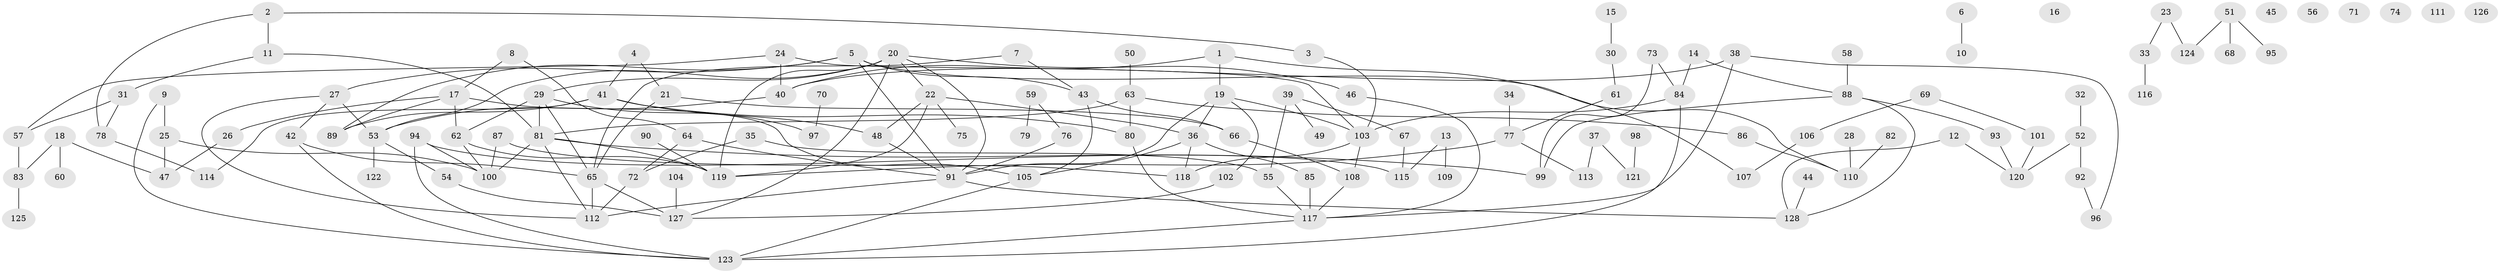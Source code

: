 // Generated by graph-tools (version 1.1) at 2025/13/03/09/25 04:13:13]
// undirected, 128 vertices, 171 edges
graph export_dot {
graph [start="1"]
  node [color=gray90,style=filled];
  1;
  2;
  3;
  4;
  5;
  6;
  7;
  8;
  9;
  10;
  11;
  12;
  13;
  14;
  15;
  16;
  17;
  18;
  19;
  20;
  21;
  22;
  23;
  24;
  25;
  26;
  27;
  28;
  29;
  30;
  31;
  32;
  33;
  34;
  35;
  36;
  37;
  38;
  39;
  40;
  41;
  42;
  43;
  44;
  45;
  46;
  47;
  48;
  49;
  50;
  51;
  52;
  53;
  54;
  55;
  56;
  57;
  58;
  59;
  60;
  61;
  62;
  63;
  64;
  65;
  66;
  67;
  68;
  69;
  70;
  71;
  72;
  73;
  74;
  75;
  76;
  77;
  78;
  79;
  80;
  81;
  82;
  83;
  84;
  85;
  86;
  87;
  88;
  89;
  90;
  91;
  92;
  93;
  94;
  95;
  96;
  97;
  98;
  99;
  100;
  101;
  102;
  103;
  104;
  105;
  106;
  107;
  108;
  109;
  110;
  111;
  112;
  113;
  114;
  115;
  116;
  117;
  118;
  119;
  120;
  121;
  122;
  123;
  124;
  125;
  126;
  127;
  128;
  1 -- 19;
  1 -- 40;
  1 -- 107;
  2 -- 3;
  2 -- 11;
  2 -- 78;
  3 -- 103;
  4 -- 21;
  4 -- 41;
  5 -- 27;
  5 -- 43;
  5 -- 89;
  5 -- 91;
  5 -- 110;
  6 -- 10;
  7 -- 43;
  7 -- 65;
  8 -- 17;
  8 -- 64;
  9 -- 25;
  9 -- 123;
  11 -- 31;
  11 -- 81;
  12 -- 120;
  12 -- 128;
  13 -- 109;
  13 -- 115;
  14 -- 84;
  14 -- 88;
  15 -- 30;
  17 -- 26;
  17 -- 62;
  17 -- 89;
  17 -- 105;
  18 -- 47;
  18 -- 60;
  18 -- 83;
  19 -- 36;
  19 -- 91;
  19 -- 102;
  19 -- 103;
  20 -- 22;
  20 -- 29;
  20 -- 46;
  20 -- 53;
  20 -- 91;
  20 -- 119;
  20 -- 127;
  21 -- 65;
  21 -- 66;
  22 -- 36;
  22 -- 48;
  22 -- 75;
  22 -- 119;
  23 -- 33;
  23 -- 124;
  24 -- 40;
  24 -- 57;
  24 -- 103;
  25 -- 47;
  25 -- 100;
  26 -- 47;
  27 -- 42;
  27 -- 53;
  27 -- 112;
  28 -- 110;
  29 -- 62;
  29 -- 65;
  29 -- 81;
  29 -- 97;
  30 -- 61;
  31 -- 57;
  31 -- 78;
  32 -- 52;
  33 -- 116;
  34 -- 77;
  35 -- 55;
  35 -- 72;
  36 -- 85;
  36 -- 105;
  36 -- 118;
  37 -- 113;
  37 -- 121;
  38 -- 40;
  38 -- 96;
  38 -- 117;
  39 -- 49;
  39 -- 55;
  39 -- 67;
  40 -- 53;
  41 -- 48;
  41 -- 80;
  41 -- 89;
  41 -- 114;
  42 -- 65;
  42 -- 123;
  43 -- 66;
  43 -- 105;
  44 -- 128;
  46 -- 117;
  48 -- 91;
  50 -- 63;
  51 -- 68;
  51 -- 95;
  51 -- 124;
  52 -- 92;
  52 -- 120;
  53 -- 54;
  53 -- 122;
  54 -- 127;
  55 -- 117;
  57 -- 83;
  58 -- 88;
  59 -- 76;
  59 -- 79;
  61 -- 77;
  62 -- 100;
  62 -- 119;
  63 -- 80;
  63 -- 81;
  63 -- 86;
  64 -- 72;
  64 -- 91;
  65 -- 112;
  65 -- 127;
  66 -- 108;
  67 -- 115;
  69 -- 101;
  69 -- 106;
  70 -- 97;
  72 -- 112;
  73 -- 84;
  73 -- 99;
  76 -- 91;
  77 -- 113;
  77 -- 119;
  78 -- 114;
  80 -- 117;
  81 -- 99;
  81 -- 100;
  81 -- 112;
  81 -- 119;
  82 -- 110;
  83 -- 125;
  84 -- 103;
  84 -- 123;
  85 -- 117;
  86 -- 110;
  87 -- 100;
  87 -- 118;
  88 -- 93;
  88 -- 99;
  88 -- 128;
  90 -- 119;
  91 -- 112;
  91 -- 128;
  92 -- 96;
  93 -- 120;
  94 -- 100;
  94 -- 115;
  94 -- 123;
  98 -- 121;
  101 -- 120;
  102 -- 127;
  103 -- 108;
  103 -- 118;
  104 -- 127;
  105 -- 123;
  106 -- 107;
  108 -- 117;
  117 -- 123;
}

